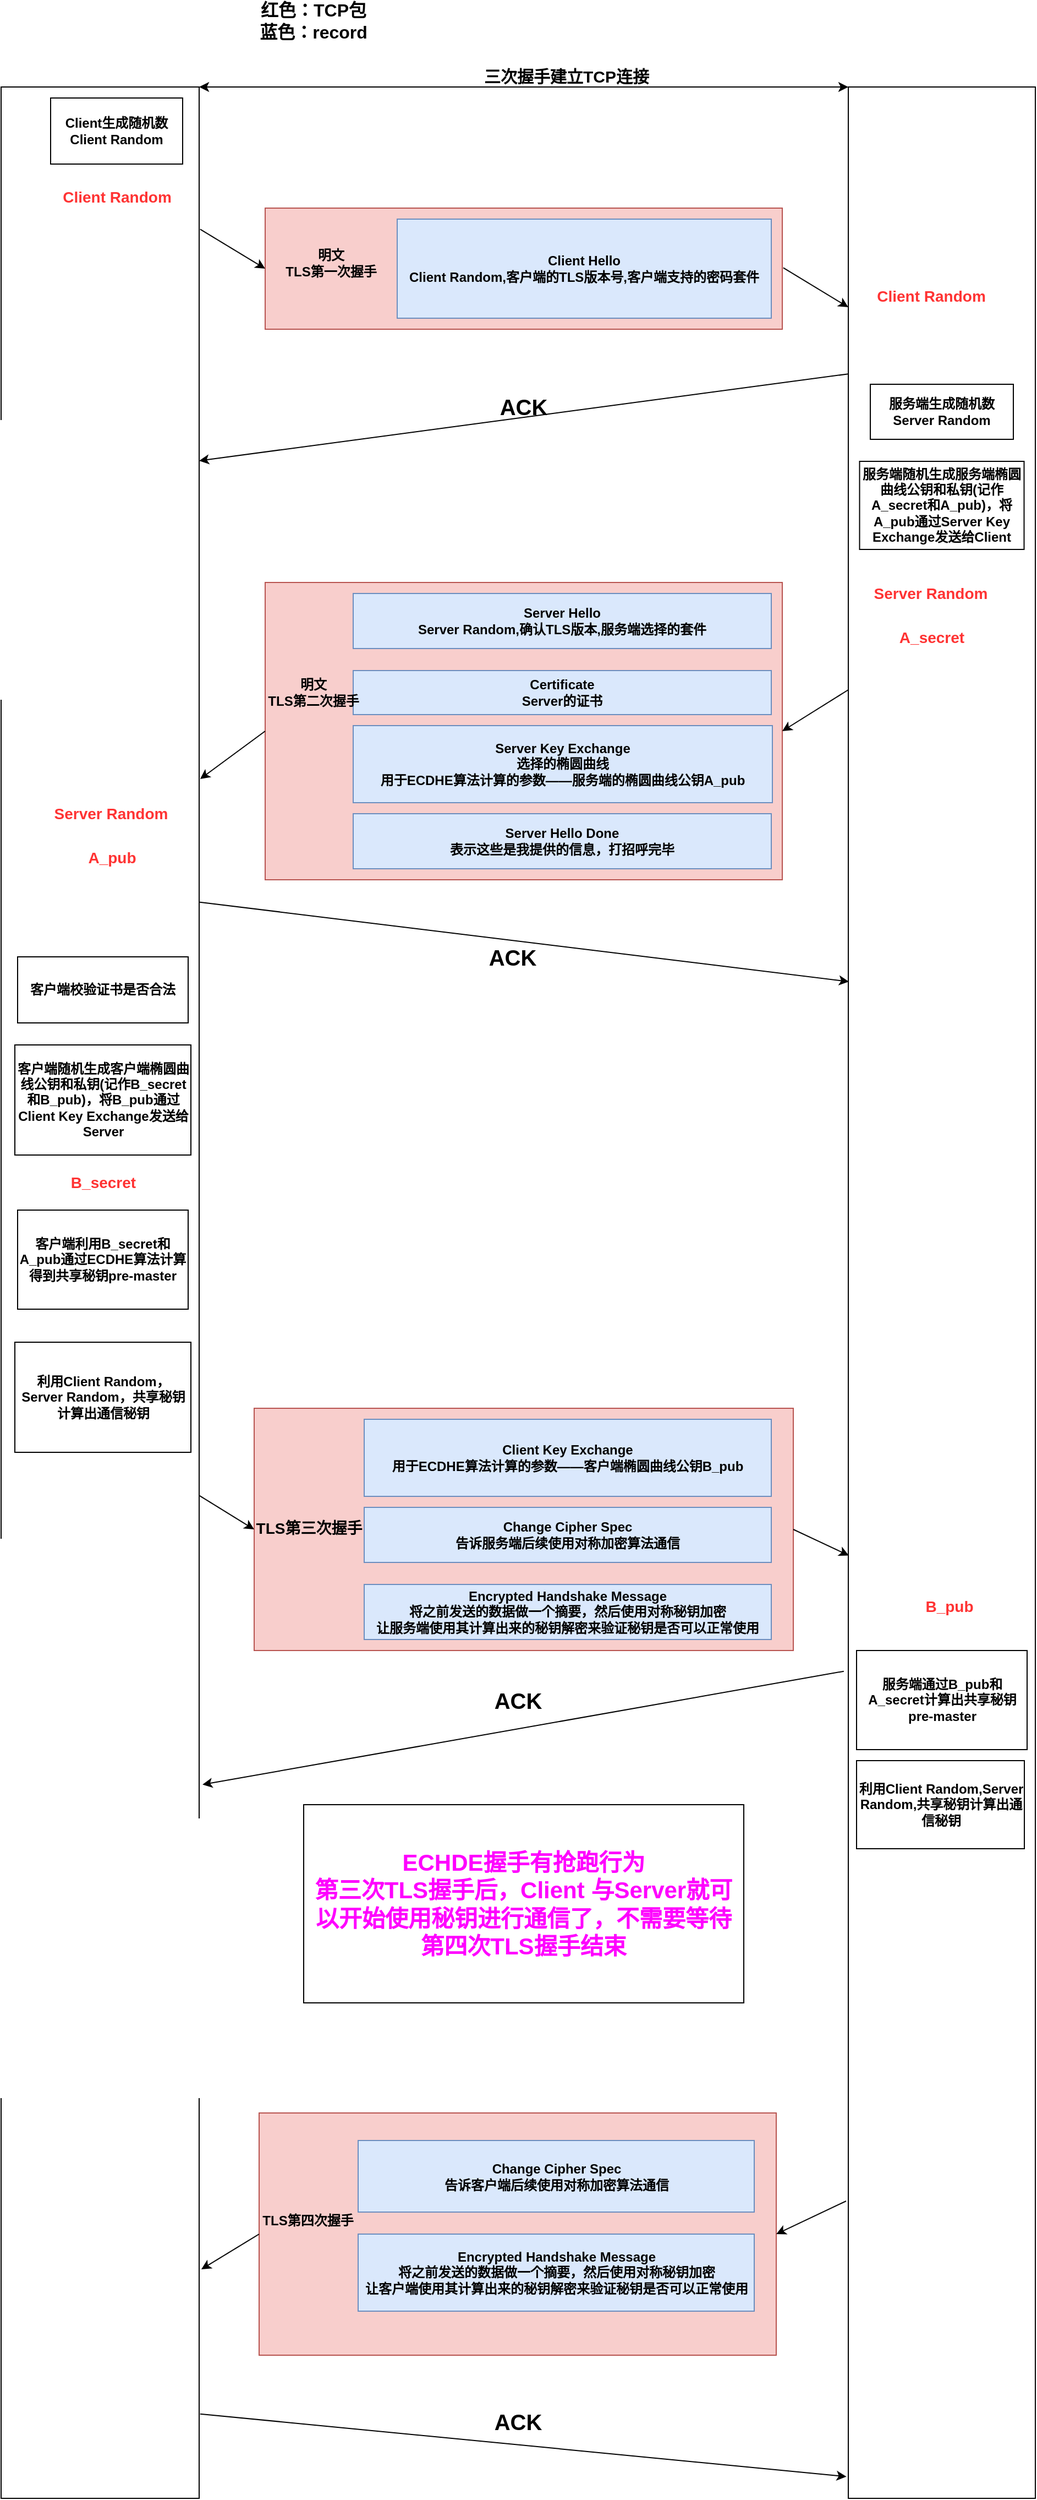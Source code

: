 <mxfile version="15.2.7" type="device"><diagram id="PR--4UQmslhs-GSD91vR" name="第 1 页"><mxGraphModel dx="1680" dy="493" grid="1" gridSize="10" guides="1" tooltips="1" connect="1" arrows="1" fold="1" page="1" pageScale="1" pageWidth="827" pageHeight="1169" math="0" shadow="0"><root><mxCell id="0"/><mxCell id="1" parent="0"/><mxCell id="u7CNV3Aze7c6vmVgqXMg-1" value="" style="rounded=0;whiteSpace=wrap;html=1;" parent="1" vertex="1"><mxGeometry x="-100" y="150" width="180" height="2190" as="geometry"/></mxCell><mxCell id="u7CNV3Aze7c6vmVgqXMg-2" value="" style="rounded=0;whiteSpace=wrap;html=1;" parent="1" vertex="1"><mxGeometry x="670" y="150" width="170" height="2190" as="geometry"/></mxCell><mxCell id="u7CNV3Aze7c6vmVgqXMg-3" value="" style="endArrow=classic;startArrow=classic;html=1;entryX=0;entryY=0;entryDx=0;entryDy=0;exitX=1;exitY=0;exitDx=0;exitDy=0;" parent="1" source="u7CNV3Aze7c6vmVgqXMg-1" target="u7CNV3Aze7c6vmVgqXMg-2" edge="1"><mxGeometry width="50" height="50" relative="1" as="geometry"><mxPoint x="320" y="210" as="sourcePoint"/><mxPoint x="370" y="160" as="targetPoint"/></mxGeometry></mxCell><mxCell id="u7CNV3Aze7c6vmVgqXMg-4" value="&lt;b&gt;&lt;font style=&quot;font-size: 15px&quot;&gt;三次握手建立TCP连接&lt;/font&gt;&lt;/b&gt;" style="text;html=1;strokeColor=none;fillColor=none;align=center;verticalAlign=middle;whiteSpace=wrap;rounded=0;" parent="1" vertex="1"><mxGeometry x="309" y="130" width="210" height="20" as="geometry"/></mxCell><mxCell id="u7CNV3Aze7c6vmVgqXMg-5" value="" style="rounded=0;whiteSpace=wrap;html=1;fillColor=#f8cecc;strokeColor=#b85450;" parent="1" vertex="1"><mxGeometry x="140" y="260" width="470" height="110" as="geometry"/></mxCell><mxCell id="u7CNV3Aze7c6vmVgqXMg-6" value="&lt;b&gt;Client Hello&lt;br&gt;Client Random,客户端的TLS版本号,客户端支持的密码套件&lt;/b&gt;" style="rounded=0;whiteSpace=wrap;html=1;fillColor=#dae8fc;strokeColor=#6c8ebf;" parent="1" vertex="1"><mxGeometry x="260" y="270" width="340" height="90" as="geometry"/></mxCell><mxCell id="u7CNV3Aze7c6vmVgqXMg-7" value="&lt;b style=&quot;font-size: 16px&quot;&gt;红色：TCP包&lt;br&gt;蓝色：record&lt;/b&gt;" style="text;html=1;strokeColor=none;fillColor=none;align=center;verticalAlign=middle;whiteSpace=wrap;rounded=0;" parent="1" vertex="1"><mxGeometry x="59" y="80" width="250" height="20" as="geometry"/></mxCell><mxCell id="u7CNV3Aze7c6vmVgqXMg-9" value="&lt;b&gt;明文&lt;br&gt;TLS第一次握手&lt;br&gt;&lt;/b&gt;" style="text;html=1;strokeColor=none;fillColor=none;align=center;verticalAlign=middle;whiteSpace=wrap;rounded=0;" parent="1" vertex="1"><mxGeometry x="130" y="300" width="140" height="20" as="geometry"/></mxCell><mxCell id="u7CNV3Aze7c6vmVgqXMg-10" value="" style="rounded=0;whiteSpace=wrap;html=1;fillColor=#f8cecc;strokeColor=#b85450;" parent="1" vertex="1"><mxGeometry x="140" y="600" width="470" height="270" as="geometry"/></mxCell><mxCell id="u7CNV3Aze7c6vmVgqXMg-11" value="&lt;b&gt;Server Hello&lt;br&gt;Server Random,确认TLS版本,服务端选择的套件&lt;/b&gt;" style="rounded=0;whiteSpace=wrap;html=1;fillColor=#dae8fc;strokeColor=#6c8ebf;" parent="1" vertex="1"><mxGeometry x="220" y="610" width="380" height="50" as="geometry"/></mxCell><mxCell id="u7CNV3Aze7c6vmVgqXMg-18" value="&lt;b&gt;Certificate&lt;br&gt;Server的证书&lt;/b&gt;" style="rounded=0;whiteSpace=wrap;html=1;fillColor=#dae8fc;strokeColor=#6c8ebf;" parent="1" vertex="1"><mxGeometry x="220" y="680" width="380" height="40" as="geometry"/></mxCell><mxCell id="u7CNV3Aze7c6vmVgqXMg-19" value="&lt;b&gt;Server Key Exchange&lt;br&gt;选择的椭圆曲线&lt;br&gt;用于ECDHE算法计算的参数——服务端的椭圆曲线公钥A_pub&lt;/b&gt;" style="rounded=0;whiteSpace=wrap;html=1;fillColor=#dae8fc;strokeColor=#6c8ebf;" parent="1" vertex="1"><mxGeometry x="220" y="730" width="381" height="70" as="geometry"/></mxCell><mxCell id="u7CNV3Aze7c6vmVgqXMg-20" value="&lt;b&gt;Server Hello Done&lt;br&gt;表示这些是我提供的信息，打招呼完毕&lt;/b&gt;" style="rounded=0;whiteSpace=wrap;html=1;fillColor=#dae8fc;strokeColor=#6c8ebf;" parent="1" vertex="1"><mxGeometry x="220" y="810" width="380" height="50" as="geometry"/></mxCell><mxCell id="u7CNV3Aze7c6vmVgqXMg-21" value="&lt;b&gt;服务端随机生成服务端椭圆曲线公钥和私钥(记作A_secret和A_pub)，将A_pub通过Server Key Exchange发送给Client&lt;br&gt;&lt;/b&gt;" style="rounded=0;whiteSpace=wrap;html=1;" parent="1" vertex="1"><mxGeometry x="680.25" y="490" width="149.5" height="80" as="geometry"/></mxCell><mxCell id="u7CNV3Aze7c6vmVgqXMg-28" value="&lt;b&gt;明文&lt;br&gt;TLS第二次握手&lt;br&gt;&lt;/b&gt;" style="text;html=1;strokeColor=none;fillColor=none;align=center;verticalAlign=middle;whiteSpace=wrap;rounded=0;" parent="1" vertex="1"><mxGeometry x="104" y="690" width="160" height="20" as="geometry"/></mxCell><mxCell id="u7CNV3Aze7c6vmVgqXMg-29" value="&lt;b&gt;客户端校验证书是否合法&lt;/b&gt;" style="rounded=0;whiteSpace=wrap;html=1;" parent="1" vertex="1"><mxGeometry x="-85" y="940" width="155" height="60" as="geometry"/></mxCell><mxCell id="u7CNV3Aze7c6vmVgqXMg-30" value="&lt;b&gt;客户端随机生成客户端椭圆曲线公钥和私钥(记作B_secret和B_pub)，将B_pub通过Client Key Exchange发送给Server&lt;/b&gt;" style="rounded=0;whiteSpace=wrap;html=1;" parent="1" vertex="1"><mxGeometry x="-87.5" y="1020" width="160" height="100" as="geometry"/></mxCell><mxCell id="u7CNV3Aze7c6vmVgqXMg-31" value="" style="rounded=0;whiteSpace=wrap;html=1;fillColor=#f8cecc;strokeColor=#b85450;" parent="1" vertex="1"><mxGeometry x="130" y="1350" width="490" height="220" as="geometry"/></mxCell><mxCell id="u7CNV3Aze7c6vmVgqXMg-34" value="&lt;b&gt;Client Key Exchange&lt;br&gt;用于ECDHE算法计算的参数——客户端椭圆曲线公钥B_pub&lt;/b&gt;" style="rounded=0;whiteSpace=wrap;html=1;fillColor=#dae8fc;strokeColor=#6c8ebf;" parent="1" vertex="1"><mxGeometry x="230" y="1360" width="370" height="70" as="geometry"/></mxCell><mxCell id="u7CNV3Aze7c6vmVgqXMg-36" value="&lt;b style=&quot;font-size: 14px&quot;&gt;&lt;br&gt;TLS第三次握手&lt;br&gt;&lt;/b&gt;" style="text;html=1;strokeColor=none;fillColor=none;align=center;verticalAlign=middle;whiteSpace=wrap;rounded=0;" parent="1" vertex="1"><mxGeometry x="130" y="1440" width="100" height="20" as="geometry"/></mxCell><mxCell id="u7CNV3Aze7c6vmVgqXMg-42" value="&lt;b&gt;Change Cipher Spec&lt;br&gt;告诉服务端后续使用对称加密算法通信&lt;br&gt;&lt;/b&gt;" style="rounded=0;whiteSpace=wrap;html=1;fillColor=#dae8fc;strokeColor=#6c8ebf;" parent="1" vertex="1"><mxGeometry x="230" y="1440" width="370" height="50" as="geometry"/></mxCell><mxCell id="u7CNV3Aze7c6vmVgqXMg-43" value="Encrypted Handshake Message&lt;br&gt;将之前发送的数据做一个摘要，然后使用对称秘钥加密&lt;br&gt;让服务端使用其计算出来的秘钥解密来验证秘钥是否可以正常使用" style="rounded=0;whiteSpace=wrap;html=1;fillColor=#dae8fc;strokeColor=#6c8ebf;fontStyle=1" parent="1" vertex="1"><mxGeometry x="230" y="1510" width="370" height="50" as="geometry"/></mxCell><mxCell id="u7CNV3Aze7c6vmVgqXMg-44" value="&lt;b&gt;&lt;font style=&quot;font-size: 14px&quot; color=&quot;#ff3333&quot;&gt;Client Random&lt;/font&gt;&lt;/b&gt;" style="text;html=1;strokeColor=none;fillColor=none;align=center;verticalAlign=middle;whiteSpace=wrap;rounded=0;" parent="1" vertex="1"><mxGeometry x="-47.5" y="240" width="105" height="20" as="geometry"/></mxCell><mxCell id="u7CNV3Aze7c6vmVgqXMg-46" value="&lt;b&gt;&lt;font style=&quot;font-size: 14px&quot; color=&quot;#ff3333&quot;&gt;Client Random&lt;/font&gt;&lt;/b&gt;" style="text;html=1;strokeColor=none;fillColor=none;align=center;verticalAlign=middle;whiteSpace=wrap;rounded=0;" parent="1" vertex="1"><mxGeometry x="692.5" y="330" width="105" height="20" as="geometry"/></mxCell><mxCell id="u7CNV3Aze7c6vmVgqXMg-50" value="&lt;b&gt;Client生成随机数Client Random&lt;/b&gt;" style="rounded=0;whiteSpace=wrap;html=1;" parent="1" vertex="1"><mxGeometry x="-55" y="160" width="120" height="60" as="geometry"/></mxCell><mxCell id="u7CNV3Aze7c6vmVgqXMg-51" value="&lt;b&gt;服务端生成随机数Server Random&lt;br&gt;&lt;/b&gt;" style="rounded=0;whiteSpace=wrap;html=1;" parent="1" vertex="1"><mxGeometry x="690" y="420" width="130" height="50" as="geometry"/></mxCell><mxCell id="u7CNV3Aze7c6vmVgqXMg-52" value="&lt;b&gt;&lt;font style=&quot;font-size: 14px&quot; color=&quot;#ff3333&quot;&gt;Server Random&lt;/font&gt;&lt;/b&gt;" style="text;html=1;strokeColor=none;fillColor=none;align=center;verticalAlign=middle;whiteSpace=wrap;rounded=0;" parent="1" vertex="1"><mxGeometry x="686.25" y="600" width="117.5" height="20" as="geometry"/></mxCell><mxCell id="u7CNV3Aze7c6vmVgqXMg-53" value="&lt;b&gt;&lt;font style=&quot;font-size: 14px&quot; color=&quot;#ff3333&quot;&gt;A_secret&lt;/font&gt;&lt;/b&gt;" style="text;html=1;strokeColor=none;fillColor=none;align=center;verticalAlign=middle;whiteSpace=wrap;rounded=0;" parent="1" vertex="1"><mxGeometry x="687.25" y="640" width="117.5" height="20" as="geometry"/></mxCell><mxCell id="u7CNV3Aze7c6vmVgqXMg-56" value="&lt;b&gt;&lt;font style=&quot;font-size: 14px&quot; color=&quot;#ff3333&quot;&gt;Server Random&lt;/font&gt;&lt;/b&gt;" style="text;html=1;strokeColor=none;fillColor=none;align=center;verticalAlign=middle;whiteSpace=wrap;rounded=0;" parent="1" vertex="1"><mxGeometry x="-59.5" y="800" width="117.5" height="20" as="geometry"/></mxCell><mxCell id="u7CNV3Aze7c6vmVgqXMg-57" value="&lt;font color=&quot;#ff3333&quot;&gt;&lt;span style=&quot;font-size: 14px&quot;&gt;&lt;b&gt;A_pub&lt;/b&gt;&lt;/span&gt;&lt;/font&gt;" style="text;html=1;strokeColor=none;fillColor=none;align=center;verticalAlign=middle;whiteSpace=wrap;rounded=0;" parent="1" vertex="1"><mxGeometry x="-58.5" y="840" width="117.5" height="20" as="geometry"/></mxCell><mxCell id="u7CNV3Aze7c6vmVgqXMg-67" value="&lt;font color=&quot;#ff3333&quot;&gt;&lt;span style=&quot;font-size: 14px&quot;&gt;&lt;b&gt;B_secret&lt;/b&gt;&lt;/span&gt;&lt;/font&gt;" style="text;html=1;strokeColor=none;fillColor=none;align=center;verticalAlign=middle;whiteSpace=wrap;rounded=0;" parent="1" vertex="1"><mxGeometry x="-66.25" y="1135" width="117.5" height="20" as="geometry"/></mxCell><mxCell id="u7CNV3Aze7c6vmVgqXMg-68" value="&lt;font color=&quot;#ff3333&quot;&gt;&lt;span style=&quot;font-size: 14px&quot;&gt;&lt;b&gt;B_pub&lt;/b&gt;&lt;/span&gt;&lt;/font&gt;" style="text;html=1;strokeColor=none;fillColor=none;align=center;verticalAlign=middle;whiteSpace=wrap;rounded=0;" parent="1" vertex="1"><mxGeometry x="702.5" y="1520" width="117.5" height="20" as="geometry"/></mxCell><mxCell id="u7CNV3Aze7c6vmVgqXMg-69" value="&lt;b&gt;客户端利用B_secret和A_pub通过ECDHE算法计算得到共享秘钥pre-master&lt;/b&gt;" style="rounded=0;whiteSpace=wrap;html=1;" parent="1" vertex="1"><mxGeometry x="-85" y="1170" width="155" height="90" as="geometry"/></mxCell><mxCell id="u7CNV3Aze7c6vmVgqXMg-70" value="&lt;b&gt;利用Client Random，Server Random，共享秘钥计算出通信秘钥&lt;/b&gt;" style="rounded=0;whiteSpace=wrap;html=1;" parent="1" vertex="1"><mxGeometry x="-87.5" y="1290" width="160" height="100" as="geometry"/></mxCell><mxCell id="u7CNV3Aze7c6vmVgqXMg-75" value="&lt;b&gt;服务端通过B_pub和A_secret计算出共享秘钥pre-master&lt;/b&gt;" style="rounded=0;whiteSpace=wrap;html=1;" parent="1" vertex="1"><mxGeometry x="677.5" y="1570" width="155" height="90" as="geometry"/></mxCell><mxCell id="u7CNV3Aze7c6vmVgqXMg-76" value="&lt;b&gt;利用Client Random,Server Random,共享秘钥计算出通信秘钥&lt;/b&gt;" style="rounded=0;whiteSpace=wrap;html=1;" parent="1" vertex="1"><mxGeometry x="677.5" y="1670" width="152.5" height="80" as="geometry"/></mxCell><mxCell id="u7CNV3Aze7c6vmVgqXMg-77" value="&lt;b style=&quot;font-size: 21px&quot;&gt;&lt;font color=&quot;#ff00ff&quot;&gt;ECHDE握手有抢跑行为&lt;br&gt;第三次TLS握手后，Client 与Server就可以开始使用秘钥进行通信了，不需要等待第四次TLS握手结束&lt;/font&gt;&lt;/b&gt;" style="rounded=0;whiteSpace=wrap;html=1;" parent="1" vertex="1"><mxGeometry x="175" y="1710" width="400" height="180" as="geometry"/></mxCell><mxCell id="u7CNV3Aze7c6vmVgqXMg-78" value="" style="rounded=0;whiteSpace=wrap;html=1;fillColor=#f8cecc;strokeColor=#b85450;" parent="1" vertex="1"><mxGeometry x="134.5" y="1990" width="470" height="220" as="geometry"/></mxCell><mxCell id="u7CNV3Aze7c6vmVgqXMg-80" value="&lt;b&gt;&lt;br&gt;TLS第四次握手&lt;br&gt;&lt;/b&gt;" style="text;html=1;strokeColor=none;fillColor=none;align=center;verticalAlign=middle;whiteSpace=wrap;rounded=0;" parent="1" vertex="1"><mxGeometry x="125.5" y="2070" width="106" height="20" as="geometry"/></mxCell><mxCell id="u7CNV3Aze7c6vmVgqXMg-81" value="&lt;b&gt;Change Cipher Spec&lt;br&gt;告诉客户端后续使用对称加密算法通信&lt;br&gt;&lt;/b&gt;" style="rounded=0;whiteSpace=wrap;html=1;fillColor=#dae8fc;strokeColor=#6c8ebf;" parent="1" vertex="1"><mxGeometry x="224.5" y="2015" width="360" height="65" as="geometry"/></mxCell><mxCell id="u7CNV3Aze7c6vmVgqXMg-82" value="Encrypted Handshake Message&lt;br&gt;将之前发送的数据做一个摘要，然后使用对称秘钥加密&lt;br&gt;让客户端使用其计算出来的秘钥解密来验证秘钥是否可以正常使用" style="rounded=0;whiteSpace=wrap;html=1;fillColor=#dae8fc;strokeColor=#6c8ebf;fontStyle=1" parent="1" vertex="1"><mxGeometry x="224.5" y="2100" width="360" height="70" as="geometry"/></mxCell><mxCell id="u7CNV3Aze7c6vmVgqXMg-83" value="" style="endArrow=classic;html=1;exitX=1.005;exitY=0.059;exitDx=0;exitDy=0;exitPerimeter=0;entryX=0;entryY=0.5;entryDx=0;entryDy=0;" parent="1" source="u7CNV3Aze7c6vmVgqXMg-1" target="u7CNV3Aze7c6vmVgqXMg-5" edge="1"><mxGeometry width="50" height="50" relative="1" as="geometry"><mxPoint x="120" y="240" as="sourcePoint"/><mxPoint x="170" y="190" as="targetPoint"/></mxGeometry></mxCell><mxCell id="u7CNV3Aze7c6vmVgqXMg-84" value="" style="endArrow=classic;html=1;exitX=1.005;exitY=0.059;exitDx=0;exitDy=0;exitPerimeter=0;entryX=0;entryY=0.5;entryDx=0;entryDy=0;" parent="1" edge="1"><mxGeometry width="50" height="50" relative="1" as="geometry"><mxPoint x="610.9" y="314.21" as="sourcePoint"/><mxPoint x="670" y="350" as="targetPoint"/></mxGeometry></mxCell><mxCell id="u7CNV3Aze7c6vmVgqXMg-85" value="" style="endArrow=classic;html=1;exitX=0;exitY=0.119;exitDx=0;exitDy=0;exitPerimeter=0;entryX=1;entryY=0.155;entryDx=0;entryDy=0;entryPerimeter=0;" parent="1" source="u7CNV3Aze7c6vmVgqXMg-2" target="u7CNV3Aze7c6vmVgqXMg-1" edge="1"><mxGeometry width="50" height="50" relative="1" as="geometry"><mxPoint x="250" y="520" as="sourcePoint"/><mxPoint x="300" y="470" as="targetPoint"/></mxGeometry></mxCell><mxCell id="u7CNV3Aze7c6vmVgqXMg-86" value="&lt;b&gt;&lt;font style=&quot;font-size: 20px&quot;&gt;ACK&lt;/font&gt;&lt;/b&gt;" style="text;html=1;strokeColor=none;fillColor=none;align=center;verticalAlign=middle;whiteSpace=wrap;rounded=0;" parent="1" vertex="1"><mxGeometry x="355" y="430" width="40" height="20" as="geometry"/></mxCell><mxCell id="u7CNV3Aze7c6vmVgqXMg-87" value="" style="endArrow=classic;html=1;entryX=1;entryY=0.5;entryDx=0;entryDy=0;exitX=0;exitY=0.25;exitDx=0;exitDy=0;" parent="1" source="u7CNV3Aze7c6vmVgqXMg-2" target="u7CNV3Aze7c6vmVgqXMg-10" edge="1"><mxGeometry width="50" height="50" relative="1" as="geometry"><mxPoint x="480" y="590" as="sourcePoint"/><mxPoint x="530" y="540" as="targetPoint"/></mxGeometry></mxCell><mxCell id="u7CNV3Aze7c6vmVgqXMg-88" value="" style="endArrow=classic;html=1;entryX=1.005;entryY=0.287;entryDx=0;entryDy=0;exitX=0;exitY=0.5;exitDx=0;exitDy=0;entryPerimeter=0;" parent="1" source="u7CNV3Aze7c6vmVgqXMg-10" target="u7CNV3Aze7c6vmVgqXMg-1" edge="1"><mxGeometry width="50" height="50" relative="1" as="geometry"><mxPoint x="140" y="730.0" as="sourcePoint"/><mxPoint x="80" y="767.5" as="targetPoint"/></mxGeometry></mxCell><mxCell id="u7CNV3Aze7c6vmVgqXMg-89" value="" style="endArrow=classic;html=1;exitX=0.998;exitY=0.338;exitDx=0;exitDy=0;exitPerimeter=0;entryX=0.003;entryY=0.371;entryDx=0;entryDy=0;entryPerimeter=0;" parent="1" source="u7CNV3Aze7c6vmVgqXMg-1" target="u7CNV3Aze7c6vmVgqXMg-2" edge="1"><mxGeometry width="50" height="50" relative="1" as="geometry"><mxPoint x="180" y="970" as="sourcePoint"/><mxPoint x="230" y="920" as="targetPoint"/></mxGeometry></mxCell><mxCell id="u7CNV3Aze7c6vmVgqXMg-90" value="&lt;b&gt;&lt;font style=&quot;font-size: 20px&quot;&gt;ACK&lt;/font&gt;&lt;/b&gt;" style="text;html=1;strokeColor=none;fillColor=none;align=center;verticalAlign=middle;whiteSpace=wrap;rounded=0;" parent="1" vertex="1"><mxGeometry x="345" y="930" width="40" height="20" as="geometry"/></mxCell><mxCell id="u7CNV3Aze7c6vmVgqXMg-91" value="" style="endArrow=classic;html=1;exitX=0.998;exitY=0.584;exitDx=0;exitDy=0;exitPerimeter=0;entryX=0;entryY=0.5;entryDx=0;entryDy=0;" parent="1" source="u7CNV3Aze7c6vmVgqXMg-1" target="u7CNV3Aze7c6vmVgqXMg-31" edge="1"><mxGeometry width="50" height="50" relative="1" as="geometry"><mxPoint x="120" y="1330" as="sourcePoint"/><mxPoint x="170" y="1280" as="targetPoint"/></mxGeometry></mxCell><mxCell id="u7CNV3Aze7c6vmVgqXMg-92" value="" style="endArrow=classic;html=1;exitX=1;exitY=0.5;exitDx=0;exitDy=0;entryX=0.003;entryY=0.609;entryDx=0;entryDy=0;entryPerimeter=0;" parent="1" source="u7CNV3Aze7c6vmVgqXMg-31" target="u7CNV3Aze7c6vmVgqXMg-2" edge="1"><mxGeometry width="50" height="50" relative="1" as="geometry"><mxPoint x="510" y="1660" as="sourcePoint"/><mxPoint x="560" y="1610" as="targetPoint"/></mxGeometry></mxCell><mxCell id="u7CNV3Aze7c6vmVgqXMg-93" value="" style="endArrow=classic;html=1;exitX=-0.024;exitY=0.657;exitDx=0;exitDy=0;exitPerimeter=0;entryX=1.017;entryY=0.704;entryDx=0;entryDy=0;entryPerimeter=0;" parent="1" source="u7CNV3Aze7c6vmVgqXMg-2" target="u7CNV3Aze7c6vmVgqXMg-1" edge="1"><mxGeometry width="50" height="50" relative="1" as="geometry"><mxPoint x="250" y="1690" as="sourcePoint"/><mxPoint x="300" y="1640" as="targetPoint"/></mxGeometry></mxCell><mxCell id="u7CNV3Aze7c6vmVgqXMg-94" value="&lt;b&gt;&lt;font style=&quot;font-size: 20px&quot;&gt;ACK&lt;/font&gt;&lt;/b&gt;" style="text;html=1;strokeColor=none;fillColor=none;align=center;verticalAlign=middle;whiteSpace=wrap;rounded=0;" parent="1" vertex="1"><mxGeometry x="349.5" y="1605" width="40" height="20" as="geometry"/></mxCell><mxCell id="u7CNV3Aze7c6vmVgqXMg-95" value="" style="endArrow=classic;html=1;entryX=1;entryY=0.5;entryDx=0;entryDy=0;" parent="1" target="u7CNV3Aze7c6vmVgqXMg-78" edge="1"><mxGeometry width="50" height="50" relative="1" as="geometry"><mxPoint x="668" y="2070" as="sourcePoint"/><mxPoint x="650" y="1920" as="targetPoint"/></mxGeometry></mxCell><mxCell id="u7CNV3Aze7c6vmVgqXMg-96" value="" style="endArrow=classic;html=1;entryX=1.011;entryY=0.905;entryDx=0;entryDy=0;exitX=0;exitY=0.5;exitDx=0;exitDy=0;entryPerimeter=0;" parent="1" source="u7CNV3Aze7c6vmVgqXMg-78" target="u7CNV3Aze7c6vmVgqXMg-1" edge="1"><mxGeometry width="50" height="50" relative="1" as="geometry"><mxPoint x="93.5" y="2110.0" as="sourcePoint"/><mxPoint x="30" y="2140.0" as="targetPoint"/></mxGeometry></mxCell><mxCell id="u7CNV3Aze7c6vmVgqXMg-97" value="" style="endArrow=classic;html=1;exitX=1.005;exitY=0.965;exitDx=0;exitDy=0;exitPerimeter=0;entryX=-0.01;entryY=0.991;entryDx=0;entryDy=0;entryPerimeter=0;" parent="1" source="u7CNV3Aze7c6vmVgqXMg-1" target="u7CNV3Aze7c6vmVgqXMg-2" edge="1"><mxGeometry width="50" height="50" relative="1" as="geometry"><mxPoint x="240" y="2350" as="sourcePoint"/><mxPoint x="290" y="2300" as="targetPoint"/></mxGeometry></mxCell><mxCell id="u7CNV3Aze7c6vmVgqXMg-98" value="&lt;b&gt;&lt;font style=&quot;font-size: 20px&quot;&gt;ACK&lt;/font&gt;&lt;/b&gt;" style="text;html=1;strokeColor=none;fillColor=none;align=center;verticalAlign=middle;whiteSpace=wrap;rounded=0;" parent="1" vertex="1"><mxGeometry x="349.5" y="2260" width="40" height="20" as="geometry"/></mxCell></root></mxGraphModel></diagram></mxfile>